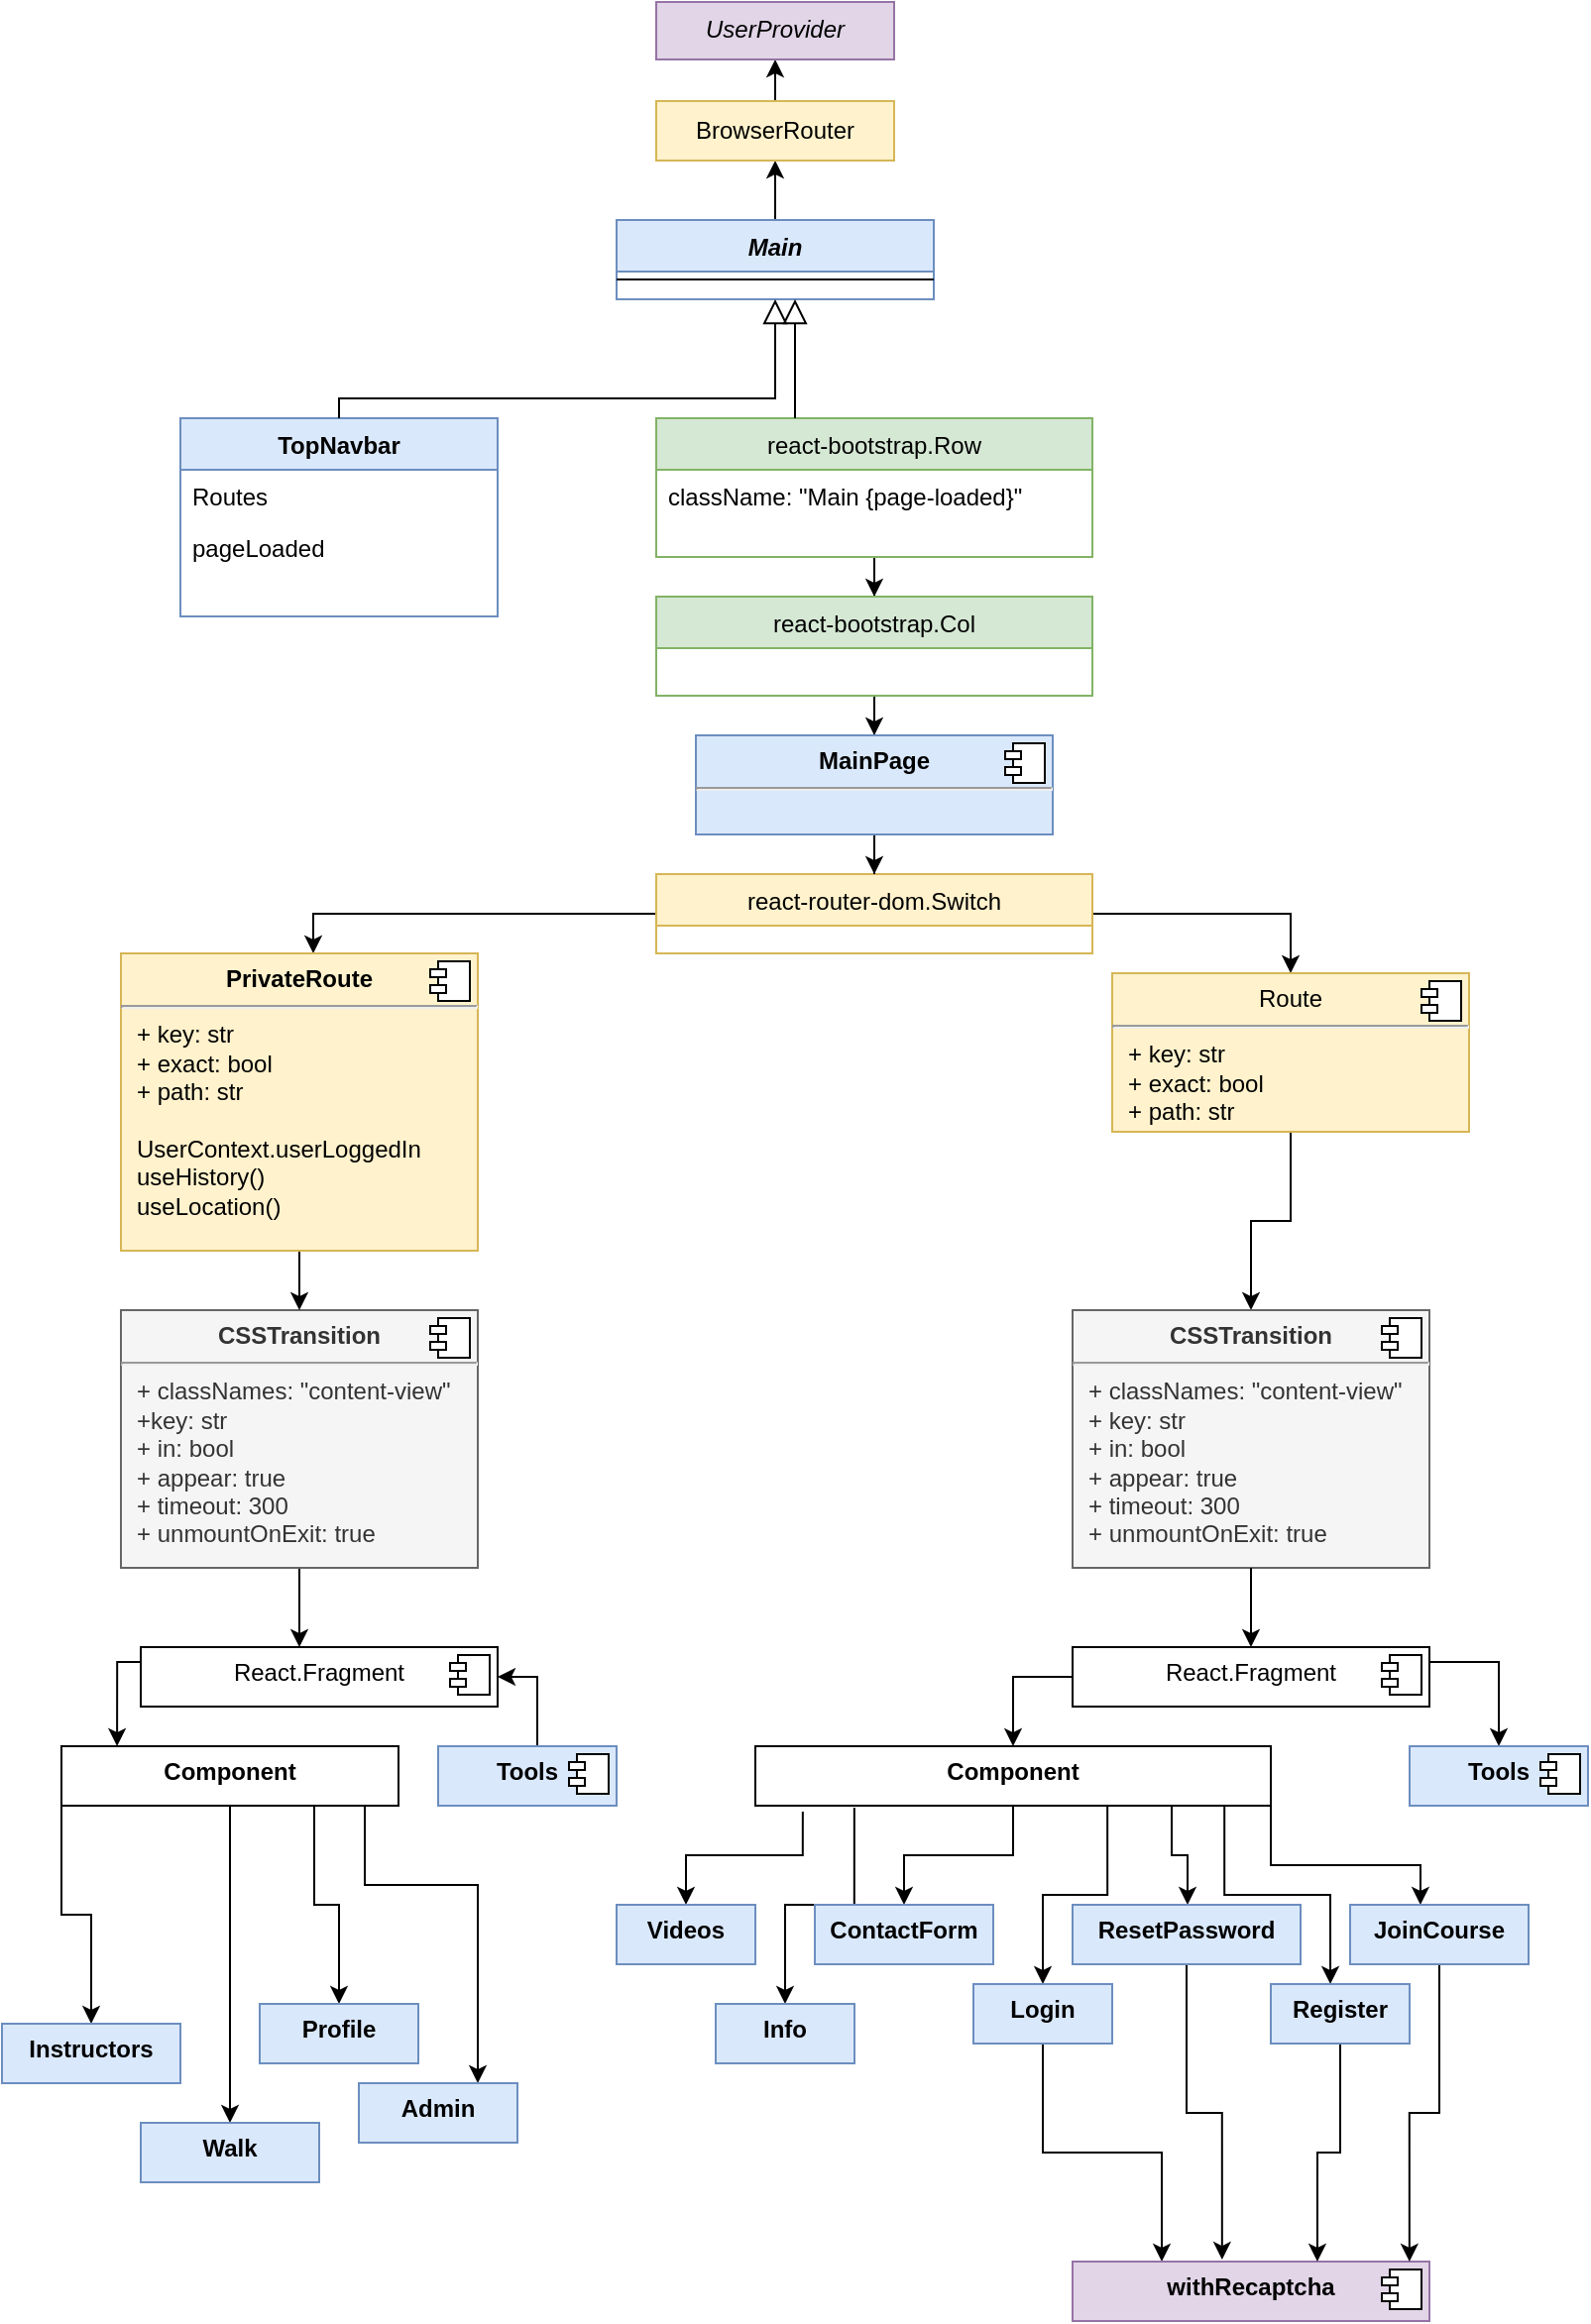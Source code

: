 <mxfile version="20.8.2" type="github">
  <diagram id="C5RBs43oDa-KdzZeNtuy" name="Page-1">
    <mxGraphModel dx="804" dy="2251" grid="1" gridSize="10" guides="1" tooltips="1" connect="1" arrows="1" fold="1" page="1" pageScale="1" pageWidth="827" pageHeight="1169" math="0" shadow="0">
      <root>
        <mxCell id="WIyWlLk6GJQsqaUBKTNV-0" />
        <mxCell id="WIyWlLk6GJQsqaUBKTNV-1" parent="WIyWlLk6GJQsqaUBKTNV-0" />
        <mxCell id="XtYwSuCY4QxXWu4i7L3s-2" style="edgeStyle=orthogonalEdgeStyle;rounded=0;orthogonalLoop=1;jettySize=auto;html=1;exitX=0.5;exitY=0;exitDx=0;exitDy=0;entryX=0.5;entryY=1;entryDx=0;entryDy=0;" edge="1" parent="WIyWlLk6GJQsqaUBKTNV-1" source="zkfFHV4jXpPFQw0GAbJ--0" target="XtYwSuCY4QxXWu4i7L3s-5">
          <mxGeometry relative="1" as="geometry">
            <mxPoint x="400" y="58" as="targetPoint" />
          </mxGeometry>
        </mxCell>
        <mxCell id="zkfFHV4jXpPFQw0GAbJ--0" value="Main" style="swimlane;fontStyle=3;align=center;verticalAlign=top;childLayout=stackLayout;horizontal=1;startSize=26;horizontalStack=0;resizeParent=1;resizeLast=0;collapsible=1;marginBottom=0;rounded=0;shadow=0;strokeWidth=1;fillColor=#dae8fc;strokeColor=#6c8ebf;" parent="WIyWlLk6GJQsqaUBKTNV-1" vertex="1">
          <mxGeometry x="320" y="-60" width="160" height="40" as="geometry">
            <mxRectangle x="230" y="140" width="160" height="26" as="alternateBounds" />
          </mxGeometry>
        </mxCell>
        <mxCell id="zkfFHV4jXpPFQw0GAbJ--4" value="" style="line;html=1;strokeWidth=1;align=left;verticalAlign=middle;spacingTop=-1;spacingLeft=3;spacingRight=3;rotatable=0;labelPosition=right;points=[];portConstraint=eastwest;" parent="zkfFHV4jXpPFQw0GAbJ--0" vertex="1">
          <mxGeometry y="26" width="160" height="8" as="geometry" />
        </mxCell>
        <mxCell id="zkfFHV4jXpPFQw0GAbJ--6" value="TopNavbar&#xa;" style="swimlane;fontStyle=1;align=center;verticalAlign=top;childLayout=stackLayout;horizontal=1;startSize=26;horizontalStack=0;resizeParent=1;resizeLast=0;collapsible=1;marginBottom=0;rounded=0;shadow=0;strokeWidth=1;fillColor=#dae8fc;strokeColor=#6c8ebf;" parent="WIyWlLk6GJQsqaUBKTNV-1" vertex="1">
          <mxGeometry x="100" y="40" width="160" height="100" as="geometry">
            <mxRectangle x="130" y="380" width="160" height="26" as="alternateBounds" />
          </mxGeometry>
        </mxCell>
        <mxCell id="zkfFHV4jXpPFQw0GAbJ--7" value="Routes" style="text;align=left;verticalAlign=top;spacingLeft=4;spacingRight=4;overflow=hidden;rotatable=0;points=[[0,0.5],[1,0.5]];portConstraint=eastwest;" parent="zkfFHV4jXpPFQw0GAbJ--6" vertex="1">
          <mxGeometry y="26" width="160" height="26" as="geometry" />
        </mxCell>
        <mxCell id="zkfFHV4jXpPFQw0GAbJ--8" value="pageLoaded" style="text;align=left;verticalAlign=top;spacingLeft=4;spacingRight=4;overflow=hidden;rotatable=0;points=[[0,0.5],[1,0.5]];portConstraint=eastwest;rounded=0;shadow=0;html=0;" parent="zkfFHV4jXpPFQw0GAbJ--6" vertex="1">
          <mxGeometry y="52" width="160" height="26" as="geometry" />
        </mxCell>
        <mxCell id="zkfFHV4jXpPFQw0GAbJ--12" value="" style="endArrow=block;endSize=10;endFill=0;shadow=0;strokeWidth=1;rounded=0;edgeStyle=elbowEdgeStyle;elbow=vertical;" parent="WIyWlLk6GJQsqaUBKTNV-1" source="zkfFHV4jXpPFQw0GAbJ--6" target="zkfFHV4jXpPFQw0GAbJ--0" edge="1">
          <mxGeometry width="160" relative="1" as="geometry">
            <mxPoint x="200" y="203" as="sourcePoint" />
            <mxPoint x="200" y="203" as="targetPoint" />
            <Array as="points">
              <mxPoint x="300" y="30" />
            </Array>
          </mxGeometry>
        </mxCell>
        <mxCell id="XtYwSuCY4QxXWu4i7L3s-14" value="" style="edgeStyle=orthogonalEdgeStyle;rounded=0;orthogonalLoop=1;jettySize=auto;html=1;" edge="1" parent="WIyWlLk6GJQsqaUBKTNV-1" source="zkfFHV4jXpPFQw0GAbJ--13" target="XtYwSuCY4QxXWu4i7L3s-11">
          <mxGeometry relative="1" as="geometry" />
        </mxCell>
        <mxCell id="zkfFHV4jXpPFQw0GAbJ--13" value="react-bootstrap.Row" style="swimlane;fontStyle=0;align=center;verticalAlign=top;childLayout=stackLayout;horizontal=1;startSize=26;horizontalStack=0;resizeParent=1;resizeLast=0;collapsible=1;marginBottom=0;rounded=0;shadow=0;strokeWidth=1;fillColor=#d5e8d4;strokeColor=#82b366;" parent="WIyWlLk6GJQsqaUBKTNV-1" vertex="1">
          <mxGeometry x="340" y="40" width="220" height="70" as="geometry">
            <mxRectangle x="340" y="380" width="170" height="26" as="alternateBounds" />
          </mxGeometry>
        </mxCell>
        <mxCell id="zkfFHV4jXpPFQw0GAbJ--14" value="className: &quot;Main {page-loaded}&quot;" style="text;align=left;verticalAlign=top;spacingLeft=4;spacingRight=4;overflow=hidden;rotatable=0;points=[[0,0.5],[1,0.5]];portConstraint=eastwest;" parent="zkfFHV4jXpPFQw0GAbJ--13" vertex="1">
          <mxGeometry y="26" width="220" height="26" as="geometry" />
        </mxCell>
        <mxCell id="zkfFHV4jXpPFQw0GAbJ--16" value="" style="endArrow=block;endSize=10;endFill=0;shadow=0;strokeWidth=1;rounded=0;edgeStyle=elbowEdgeStyle;elbow=vertical;" parent="WIyWlLk6GJQsqaUBKTNV-1" source="zkfFHV4jXpPFQw0GAbJ--13" target="zkfFHV4jXpPFQw0GAbJ--0" edge="1">
          <mxGeometry width="160" relative="1" as="geometry">
            <mxPoint x="210" y="373" as="sourcePoint" />
            <mxPoint x="310" y="271" as="targetPoint" />
            <Array as="points">
              <mxPoint x="410" y="30" />
            </Array>
          </mxGeometry>
        </mxCell>
        <mxCell id="XtYwSuCY4QxXWu4i7L3s-4" value="" style="edgeStyle=orthogonalEdgeStyle;rounded=0;orthogonalLoop=1;jettySize=auto;html=1;exitX=0.5;exitY=0;exitDx=0;exitDy=0;" edge="1" parent="WIyWlLk6GJQsqaUBKTNV-1" source="XtYwSuCY4QxXWu4i7L3s-5" target="XtYwSuCY4QxXWu4i7L3s-3">
          <mxGeometry relative="1" as="geometry">
            <mxPoint x="400" y="-80" as="sourcePoint" />
          </mxGeometry>
        </mxCell>
        <mxCell id="XtYwSuCY4QxXWu4i7L3s-3" value="UserProvider" style="whiteSpace=wrap;html=1;verticalAlign=top;fontStyle=2;startSize=26;rounded=0;shadow=0;strokeWidth=1;fillColor=#e1d5e7;strokeColor=#9673a6;" vertex="1" parent="WIyWlLk6GJQsqaUBKTNV-1">
          <mxGeometry x="340" y="-170" width="120" height="29" as="geometry" />
        </mxCell>
        <mxCell id="XtYwSuCY4QxXWu4i7L3s-5" value="BrowserRouter" style="rounded=0;whiteSpace=wrap;html=1;fillColor=#fff2cc;strokeColor=#d6b656;" vertex="1" parent="WIyWlLk6GJQsqaUBKTNV-1">
          <mxGeometry x="340" y="-120" width="120" height="30" as="geometry" />
        </mxCell>
        <mxCell id="XtYwSuCY4QxXWu4i7L3s-30" value="" style="edgeStyle=orthogonalEdgeStyle;rounded=0;orthogonalLoop=1;jettySize=auto;html=1;entryX=0.5;entryY=0;entryDx=0;entryDy=0;" edge="1" parent="WIyWlLk6GJQsqaUBKTNV-1" source="XtYwSuCY4QxXWu4i7L3s-11" target="XtYwSuCY4QxXWu4i7L3s-28">
          <mxGeometry relative="1" as="geometry">
            <mxPoint x="470" y="200" as="targetPoint" />
          </mxGeometry>
        </mxCell>
        <mxCell id="XtYwSuCY4QxXWu4i7L3s-11" value="react-bootstrap.Col&#xa;" style="swimlane;fontStyle=0;align=center;verticalAlign=top;childLayout=stackLayout;horizontal=1;startSize=26;horizontalStack=0;resizeParent=1;resizeLast=0;collapsible=1;marginBottom=0;rounded=0;shadow=0;strokeWidth=1;fillColor=#d5e8d4;strokeColor=#82b366;" vertex="1" parent="WIyWlLk6GJQsqaUBKTNV-1">
          <mxGeometry x="340" y="130" width="220" height="50" as="geometry">
            <mxRectangle x="340" y="380" width="170" height="26" as="alternateBounds" />
          </mxGeometry>
        </mxCell>
        <mxCell id="XtYwSuCY4QxXWu4i7L3s-20" value="" style="edgeStyle=orthogonalEdgeStyle;rounded=0;orthogonalLoop=1;jettySize=auto;html=1;entryX=0.539;entryY=0;entryDx=0;entryDy=0;entryPerimeter=0;" edge="1" parent="WIyWlLk6GJQsqaUBKTNV-1" source="XtYwSuCY4QxXWu4i7L3s-15" target="XtYwSuCY4QxXWu4i7L3s-26">
          <mxGeometry relative="1" as="geometry">
            <mxPoint x="340" y="330" as="targetPoint" />
          </mxGeometry>
        </mxCell>
        <mxCell id="XtYwSuCY4QxXWu4i7L3s-43" value="" style="edgeStyle=orthogonalEdgeStyle;rounded=0;orthogonalLoop=1;jettySize=auto;html=1;" edge="1" parent="WIyWlLk6GJQsqaUBKTNV-1" source="XtYwSuCY4QxXWu4i7L3s-15" target="XtYwSuCY4QxXWu4i7L3s-41">
          <mxGeometry relative="1" as="geometry" />
        </mxCell>
        <mxCell id="XtYwSuCY4QxXWu4i7L3s-15" value="react-router-dom.Switch&#xa;" style="swimlane;fontStyle=0;align=center;verticalAlign=top;childLayout=stackLayout;horizontal=1;startSize=26;horizontalStack=0;resizeParent=1;resizeLast=0;collapsible=1;marginBottom=0;rounded=0;shadow=0;strokeWidth=1;fillColor=#fff2cc;strokeColor=#d6b656;" vertex="1" parent="WIyWlLk6GJQsqaUBKTNV-1">
          <mxGeometry x="340" y="270" width="220" height="40" as="geometry">
            <mxRectangle x="340" y="380" width="170" height="26" as="alternateBounds" />
          </mxGeometry>
        </mxCell>
        <mxCell id="XtYwSuCY4QxXWu4i7L3s-36" value="" style="edgeStyle=orthogonalEdgeStyle;rounded=0;orthogonalLoop=1;jettySize=auto;html=1;exitX=0;exitY=0.25;exitDx=0;exitDy=0;entryX=0.165;entryY=0;entryDx=0;entryDy=0;entryPerimeter=0;" edge="1" parent="WIyWlLk6GJQsqaUBKTNV-1" source="XtYwSuCY4QxXWu4i7L3s-45" target="XtYwSuCY4QxXWu4i7L3s-34">
          <mxGeometry relative="1" as="geometry">
            <mxPoint x="440" y="720" as="sourcePoint" />
            <Array as="points">
              <mxPoint x="68" y="668" />
            </Array>
          </mxGeometry>
        </mxCell>
        <mxCell id="XtYwSuCY4QxXWu4i7L3s-47" value="" style="edgeStyle=orthogonalEdgeStyle;rounded=0;orthogonalLoop=1;jettySize=auto;html=1;" edge="1" parent="WIyWlLk6GJQsqaUBKTNV-1" source="XtYwSuCY4QxXWu4i7L3s-24" target="XtYwSuCY4QxXWu4i7L3s-45">
          <mxGeometry relative="1" as="geometry">
            <Array as="points">
              <mxPoint x="170" y="490" />
            </Array>
          </mxGeometry>
        </mxCell>
        <mxCell id="XtYwSuCY4QxXWu4i7L3s-24" value="&lt;p style=&quot;margin:0px;margin-top:6px;text-align:center;&quot;&gt;&lt;b&gt;CSSTransition&lt;/b&gt;&lt;/p&gt;&lt;hr&gt;&lt;p style=&quot;margin:0px;margin-left:8px;&quot;&gt;+ classNames: &quot;content-view&quot;&lt;br&gt;+key: str&lt;/p&gt;&lt;p style=&quot;margin:0px;margin-left:8px;&quot;&gt;+ in: bool&lt;/p&gt;&lt;p style=&quot;margin:0px;margin-left:8px;&quot;&gt;+ appear: true&lt;/p&gt;&lt;p style=&quot;margin:0px;margin-left:8px;&quot;&gt;+ timeout: 300&lt;/p&gt;&lt;p style=&quot;margin:0px;margin-left:8px;&quot;&gt;+ unmountOnExit: true&lt;/p&gt;&lt;p style=&quot;margin:0px;margin-left:8px;&quot;&gt;&lt;br&gt;&lt;/p&gt;" style="align=left;overflow=fill;html=1;dropTarget=0;fillColor=#f5f5f5;fontColor=#333333;strokeColor=#666666;" vertex="1" parent="WIyWlLk6GJQsqaUBKTNV-1">
          <mxGeometry x="70" y="490" width="180" height="130" as="geometry" />
        </mxCell>
        <mxCell id="XtYwSuCY4QxXWu4i7L3s-25" value="" style="shape=component;jettyWidth=8;jettyHeight=4;" vertex="1" parent="XtYwSuCY4QxXWu4i7L3s-24">
          <mxGeometry x="1" width="20" height="20" relative="1" as="geometry">
            <mxPoint x="-24" y="4" as="offset" />
          </mxGeometry>
        </mxCell>
        <mxCell id="XtYwSuCY4QxXWu4i7L3s-76" value="" style="edgeStyle=orthogonalEdgeStyle;rounded=0;orthogonalLoop=1;jettySize=auto;html=1;" edge="1" parent="WIyWlLk6GJQsqaUBKTNV-1" source="XtYwSuCY4QxXWu4i7L3s-26" target="XtYwSuCY4QxXWu4i7L3s-24">
          <mxGeometry relative="1" as="geometry" />
        </mxCell>
        <mxCell id="XtYwSuCY4QxXWu4i7L3s-26" value="&lt;p style=&quot;margin:0px;margin-top:6px;text-align:center;&quot;&gt;&lt;b&gt;PrivateRoute&lt;/b&gt;&lt;/p&gt;&lt;hr&gt;&lt;p style=&quot;margin:0px;margin-left:8px;&quot;&gt;+ key: str&lt;br&gt;+ exact: bool&lt;/p&gt;&lt;p style=&quot;margin:0px;margin-left:8px;&quot;&gt;+ path: str&lt;/p&gt;&lt;p style=&quot;margin:0px;margin-left:8px;&quot;&gt;&lt;br&gt;&lt;/p&gt;&lt;p style=&quot;margin:0px;margin-left:8px;&quot;&gt;UserContext.userLoggedIn&lt;/p&gt;&lt;p style=&quot;margin:0px;margin-left:8px;&quot;&gt;useHistory()&lt;/p&gt;&lt;p style=&quot;margin:0px;margin-left:8px;&quot;&gt;useLocation()&lt;/p&gt;" style="align=left;overflow=fill;html=1;dropTarget=0;fillColor=#fff2cc;strokeColor=#d6b656;" vertex="1" parent="WIyWlLk6GJQsqaUBKTNV-1">
          <mxGeometry x="70" y="310" width="180" height="150" as="geometry" />
        </mxCell>
        <mxCell id="XtYwSuCY4QxXWu4i7L3s-27" value="" style="shape=component;jettyWidth=8;jettyHeight=4;" vertex="1" parent="XtYwSuCY4QxXWu4i7L3s-26">
          <mxGeometry x="1" width="20" height="20" relative="1" as="geometry">
            <mxPoint x="-24" y="4" as="offset" />
          </mxGeometry>
        </mxCell>
        <mxCell id="XtYwSuCY4QxXWu4i7L3s-31" value="" style="edgeStyle=orthogonalEdgeStyle;rounded=0;orthogonalLoop=1;jettySize=auto;html=1;entryX=0.5;entryY=0;entryDx=0;entryDy=0;" edge="1" parent="WIyWlLk6GJQsqaUBKTNV-1" source="XtYwSuCY4QxXWu4i7L3s-28" target="XtYwSuCY4QxXWu4i7L3s-15">
          <mxGeometry relative="1" as="geometry">
            <mxPoint x="450" y="330" as="targetPoint" />
          </mxGeometry>
        </mxCell>
        <mxCell id="XtYwSuCY4QxXWu4i7L3s-28" value="&lt;p style=&quot;margin:0px;margin-top:6px;text-align:center;&quot;&gt;&lt;b&gt;MainPage&lt;/b&gt;&lt;/p&gt;&lt;hr&gt;&lt;p style=&quot;margin:0px;margin-left:8px;&quot;&gt;&lt;br&gt;&lt;/p&gt;" style="align=left;overflow=fill;html=1;dropTarget=0;fillColor=#dae8fc;strokeColor=#6c8ebf;" vertex="1" parent="WIyWlLk6GJQsqaUBKTNV-1">
          <mxGeometry x="360" y="200" width="180" height="50" as="geometry" />
        </mxCell>
        <mxCell id="XtYwSuCY4QxXWu4i7L3s-29" value="" style="shape=component;jettyWidth=8;jettyHeight=4;" vertex="1" parent="XtYwSuCY4QxXWu4i7L3s-28">
          <mxGeometry x="1" width="20" height="20" relative="1" as="geometry">
            <mxPoint x="-24" y="4" as="offset" />
          </mxGeometry>
        </mxCell>
        <mxCell id="XtYwSuCY4QxXWu4i7L3s-50" value="" style="edgeStyle=orthogonalEdgeStyle;rounded=0;orthogonalLoop=1;jettySize=auto;html=1;exitX=0.5;exitY=1;exitDx=0;exitDy=0;entryX=0.25;entryY=0;entryDx=0;entryDy=0;" edge="1" parent="WIyWlLk6GJQsqaUBKTNV-1" source="XtYwSuCY4QxXWu4i7L3s-51" target="XtYwSuCY4QxXWu4i7L3s-48">
          <mxGeometry relative="1" as="geometry">
            <mxPoint x="230" y="760" as="sourcePoint" />
          </mxGeometry>
        </mxCell>
        <mxCell id="XtYwSuCY4QxXWu4i7L3s-34" value="&lt;p style=&quot;margin:0px;margin-top:6px;text-align:center;&quot;&gt;&lt;b&gt;Component&lt;/b&gt;&lt;/p&gt;&lt;p style=&quot;margin:0px;margin-left:8px;&quot;&gt;&lt;br&gt;&lt;/p&gt;" style="align=left;overflow=fill;html=1;dropTarget=0;" vertex="1" parent="WIyWlLk6GJQsqaUBKTNV-1">
          <mxGeometry x="40" y="710" width="170" height="30" as="geometry" />
        </mxCell>
        <mxCell id="XtYwSuCY4QxXWu4i7L3s-94" value="" style="edgeStyle=orthogonalEdgeStyle;rounded=0;orthogonalLoop=1;jettySize=auto;html=1;entryX=1;entryY=0.5;entryDx=0;entryDy=0;" edge="1" parent="WIyWlLk6GJQsqaUBKTNV-1" source="XtYwSuCY4QxXWu4i7L3s-38" target="XtYwSuCY4QxXWu4i7L3s-45">
          <mxGeometry relative="1" as="geometry">
            <Array as="points">
              <mxPoint x="280" y="675" />
            </Array>
          </mxGeometry>
        </mxCell>
        <mxCell id="XtYwSuCY4QxXWu4i7L3s-38" value="&lt;p style=&quot;margin:0px;margin-top:6px;text-align:center;&quot;&gt;&lt;b&gt;Tools&lt;/b&gt;&lt;/p&gt;&lt;p style=&quot;margin:0px;margin-left:8px;&quot;&gt;&lt;br&gt;&lt;/p&gt;" style="align=left;overflow=fill;html=1;dropTarget=0;strokeColor=#6c8ebf;fillColor=#dae8fc;" vertex="1" parent="WIyWlLk6GJQsqaUBKTNV-1">
          <mxGeometry x="230" y="710" width="90" height="30" as="geometry" />
        </mxCell>
        <mxCell id="XtYwSuCY4QxXWu4i7L3s-39" value="" style="shape=component;jettyWidth=8;jettyHeight=4;" vertex="1" parent="XtYwSuCY4QxXWu4i7L3s-38">
          <mxGeometry x="1" width="20" height="20" relative="1" as="geometry">
            <mxPoint x="-24" y="4" as="offset" />
          </mxGeometry>
        </mxCell>
        <mxCell id="XtYwSuCY4QxXWu4i7L3s-77" value="" style="edgeStyle=orthogonalEdgeStyle;rounded=0;orthogonalLoop=1;jettySize=auto;html=1;" edge="1" parent="WIyWlLk6GJQsqaUBKTNV-1" source="XtYwSuCY4QxXWu4i7L3s-41" target="XtYwSuCY4QxXWu4i7L3s-74">
          <mxGeometry relative="1" as="geometry" />
        </mxCell>
        <mxCell id="XtYwSuCY4QxXWu4i7L3s-41" value="&lt;p style=&quot;margin:0px;margin-top:6px;text-align:center;&quot;&gt;Route&lt;/p&gt;&lt;hr&gt;&lt;p style=&quot;margin:0px;margin-left:8px;&quot;&gt;+ key: str&lt;br&gt;+ exact: bool&lt;/p&gt;&lt;p style=&quot;margin:0px;margin-left:8px;&quot;&gt;+ path: str&lt;/p&gt;" style="align=left;overflow=fill;html=1;dropTarget=0;fillColor=#fff2cc;strokeColor=#d6b656;" vertex="1" parent="WIyWlLk6GJQsqaUBKTNV-1">
          <mxGeometry x="570" y="320" width="180" height="80" as="geometry" />
        </mxCell>
        <mxCell id="XtYwSuCY4QxXWu4i7L3s-42" value="" style="shape=component;jettyWidth=8;jettyHeight=4;" vertex="1" parent="XtYwSuCY4QxXWu4i7L3s-41">
          <mxGeometry x="1" width="20" height="20" relative="1" as="geometry">
            <mxPoint x="-24" y="4" as="offset" />
          </mxGeometry>
        </mxCell>
        <mxCell id="XtYwSuCY4QxXWu4i7L3s-45" value="&lt;p style=&quot;margin:0px;margin-top:6px;text-align:center;&quot;&gt;React.Fragment&lt;/p&gt;&lt;p style=&quot;margin:0px;margin-left:8px;&quot;&gt;&lt;br&gt;&lt;/p&gt;" style="align=left;overflow=fill;html=1;dropTarget=0;" vertex="1" parent="WIyWlLk6GJQsqaUBKTNV-1">
          <mxGeometry x="80" y="660" width="180" height="30" as="geometry" />
        </mxCell>
        <mxCell id="XtYwSuCY4QxXWu4i7L3s-46" value="" style="shape=component;jettyWidth=8;jettyHeight=4;" vertex="1" parent="XtYwSuCY4QxXWu4i7L3s-45">
          <mxGeometry x="1" width="20" height="20" relative="1" as="geometry">
            <mxPoint x="-24" y="4" as="offset" />
          </mxGeometry>
        </mxCell>
        <mxCell id="XtYwSuCY4QxXWu4i7L3s-48" value="&lt;p style=&quot;margin:0px;margin-top:6px;text-align:center;&quot;&gt;&lt;b&gt;withRecaptcha&lt;/b&gt;&lt;/p&gt;" style="align=left;overflow=fill;html=1;dropTarget=0;fillColor=#e1d5e7;strokeColor=#9673a6;" vertex="1" parent="WIyWlLk6GJQsqaUBKTNV-1">
          <mxGeometry x="550" y="970" width="180" height="30" as="geometry" />
        </mxCell>
        <mxCell id="XtYwSuCY4QxXWu4i7L3s-49" value="" style="shape=component;jettyWidth=8;jettyHeight=4;" vertex="1" parent="XtYwSuCY4QxXWu4i7L3s-48">
          <mxGeometry x="1" width="20" height="20" relative="1" as="geometry">
            <mxPoint x="-24" y="4" as="offset" />
          </mxGeometry>
        </mxCell>
        <mxCell id="XtYwSuCY4QxXWu4i7L3s-73" value="" style="edgeStyle=orthogonalEdgeStyle;rounded=0;orthogonalLoop=1;jettySize=auto;html=1;exitX=0.683;exitY=1;exitDx=0;exitDy=0;exitPerimeter=0;" edge="1" parent="WIyWlLk6GJQsqaUBKTNV-1" source="XtYwSuCY4QxXWu4i7L3s-80" target="XtYwSuCY4QxXWu4i7L3s-51">
          <mxGeometry relative="1" as="geometry" />
        </mxCell>
        <mxCell id="XtYwSuCY4QxXWu4i7L3s-51" value="&lt;p style=&quot;margin:0px;margin-top:6px;text-align:center;&quot;&gt;&lt;b&gt;Login&lt;/b&gt;&lt;/p&gt;" style="align=left;overflow=fill;html=1;dropTarget=0;fillColor=#dae8fc;strokeColor=#6c8ebf;" vertex="1" parent="WIyWlLk6GJQsqaUBKTNV-1">
          <mxGeometry x="500" y="830" width="70" height="30" as="geometry" />
        </mxCell>
        <mxCell id="XtYwSuCY4QxXWu4i7L3s-71" value="" style="edgeStyle=orthogonalEdgeStyle;rounded=0;orthogonalLoop=1;jettySize=auto;html=1;entryX=0.5;entryY=0;entryDx=0;entryDy=0;exitX=0.75;exitY=1;exitDx=0;exitDy=0;" edge="1" parent="WIyWlLk6GJQsqaUBKTNV-1" source="XtYwSuCY4QxXWu4i7L3s-34" target="XtYwSuCY4QxXWu4i7L3s-59">
          <mxGeometry relative="1" as="geometry" />
        </mxCell>
        <mxCell id="XtYwSuCY4QxXWu4i7L3s-59" value="&lt;p style=&quot;margin:0px;margin-top:6px;text-align:center;&quot;&gt;&lt;b&gt;Profile&lt;/b&gt;&lt;/p&gt;" style="align=left;overflow=fill;html=1;dropTarget=0;fillColor=#dae8fc;strokeColor=#6c8ebf;" vertex="1" parent="WIyWlLk6GJQsqaUBKTNV-1">
          <mxGeometry x="140" y="840" width="80" height="30" as="geometry" />
        </mxCell>
        <mxCell id="XtYwSuCY4QxXWu4i7L3s-72" value="" style="edgeStyle=orthogonalEdgeStyle;rounded=0;orthogonalLoop=1;jettySize=auto;html=1;exitX=0.5;exitY=1;exitDx=0;exitDy=0;" edge="1" parent="WIyWlLk6GJQsqaUBKTNV-1" source="XtYwSuCY4QxXWu4i7L3s-34" target="XtYwSuCY4QxXWu4i7L3s-61">
          <mxGeometry relative="1" as="geometry">
            <mxPoint x="115" y="800" as="sourcePoint" />
          </mxGeometry>
        </mxCell>
        <mxCell id="XtYwSuCY4QxXWu4i7L3s-61" value="&lt;p style=&quot;margin:0px;margin-top:6px;text-align:center;&quot;&gt;&lt;b&gt;Walk&lt;/b&gt;&lt;/p&gt;" style="align=left;overflow=fill;html=1;dropTarget=0;fillColor=#dae8fc;strokeColor=#6c8ebf;" vertex="1" parent="WIyWlLk6GJQsqaUBKTNV-1">
          <mxGeometry x="80" y="900" width="90" height="30" as="geometry" />
        </mxCell>
        <mxCell id="XtYwSuCY4QxXWu4i7L3s-67" value="" style="edgeStyle=orthogonalEdgeStyle;rounded=0;orthogonalLoop=1;jettySize=auto;html=1;entryX=0.75;entryY=0;entryDx=0;entryDy=0;" edge="1" parent="WIyWlLk6GJQsqaUBKTNV-1" source="XtYwSuCY4QxXWu4i7L3s-34" target="XtYwSuCY4QxXWu4i7L3s-63">
          <mxGeometry relative="1" as="geometry">
            <mxPoint x="200" y="760" as="sourcePoint" />
            <Array as="points">
              <mxPoint x="193" y="780" />
              <mxPoint x="250" y="780" />
            </Array>
          </mxGeometry>
        </mxCell>
        <mxCell id="XtYwSuCY4QxXWu4i7L3s-63" value="&lt;p style=&quot;margin:0px;margin-top:6px;text-align:center;&quot;&gt;&lt;b&gt;Admin&lt;/b&gt;&lt;/p&gt;" style="align=left;overflow=fill;html=1;dropTarget=0;fillColor=#dae8fc;strokeColor=#6c8ebf;" vertex="1" parent="WIyWlLk6GJQsqaUBKTNV-1">
          <mxGeometry x="190" y="880" width="80" height="30" as="geometry" />
        </mxCell>
        <mxCell id="XtYwSuCY4QxXWu4i7L3s-74" value="&lt;p style=&quot;margin:0px;margin-top:6px;text-align:center;&quot;&gt;&lt;b&gt;CSSTransition&lt;/b&gt;&lt;/p&gt;&lt;hr&gt;&lt;p style=&quot;margin:0px;margin-left:8px;&quot;&gt;+ classNames: &quot;content-view&quot;&lt;br&gt;+ key: str&lt;/p&gt;&lt;p style=&quot;margin:0px;margin-left:8px;&quot;&gt;+ in: bool&lt;/p&gt;&lt;p style=&quot;margin:0px;margin-left:8px;&quot;&gt;+ appear: true&lt;/p&gt;&lt;p style=&quot;margin:0px;margin-left:8px;&quot;&gt;+ timeout: 300&lt;/p&gt;&lt;p style=&quot;margin:0px;margin-left:8px;&quot;&gt;+ unmountOnExit: true&lt;/p&gt;&lt;p style=&quot;margin:0px;margin-left:8px;&quot;&gt;&lt;br&gt;&lt;/p&gt;" style="align=left;overflow=fill;html=1;dropTarget=0;fillColor=#f5f5f5;fontColor=#333333;strokeColor=#666666;" vertex="1" parent="WIyWlLk6GJQsqaUBKTNV-1">
          <mxGeometry x="550" y="490" width="180" height="130" as="geometry" />
        </mxCell>
        <mxCell id="XtYwSuCY4QxXWu4i7L3s-75" value="" style="shape=component;jettyWidth=8;jettyHeight=4;" vertex="1" parent="XtYwSuCY4QxXWu4i7L3s-74">
          <mxGeometry x="1" width="20" height="20" relative="1" as="geometry">
            <mxPoint x="-24" y="4" as="offset" />
          </mxGeometry>
        </mxCell>
        <mxCell id="XtYwSuCY4QxXWu4i7L3s-84" value="" style="edgeStyle=orthogonalEdgeStyle;rounded=0;orthogonalLoop=1;jettySize=auto;html=1;" edge="1" parent="WIyWlLk6GJQsqaUBKTNV-1" source="XtYwSuCY4QxXWu4i7L3s-74" target="XtYwSuCY4QxXWu4i7L3s-78">
          <mxGeometry relative="1" as="geometry" />
        </mxCell>
        <mxCell id="XtYwSuCY4QxXWu4i7L3s-78" value="&lt;p style=&quot;margin:0px;margin-top:6px;text-align:center;&quot;&gt;React.Fragment&lt;/p&gt;&lt;p style=&quot;margin:0px;margin-left:8px;&quot;&gt;&lt;br&gt;&lt;/p&gt;" style="align=left;overflow=fill;html=1;dropTarget=0;" vertex="1" parent="WIyWlLk6GJQsqaUBKTNV-1">
          <mxGeometry x="550" y="660" width="180" height="30" as="geometry" />
        </mxCell>
        <mxCell id="XtYwSuCY4QxXWu4i7L3s-79" value="" style="shape=component;jettyWidth=8;jettyHeight=4;" vertex="1" parent="XtYwSuCY4QxXWu4i7L3s-78">
          <mxGeometry x="1" width="20" height="20" relative="1" as="geometry">
            <mxPoint x="-24" y="4" as="offset" />
          </mxGeometry>
        </mxCell>
        <mxCell id="XtYwSuCY4QxXWu4i7L3s-85" value="" style="edgeStyle=orthogonalEdgeStyle;rounded=0;orthogonalLoop=1;jettySize=auto;html=1;exitX=0;exitY=0.5;exitDx=0;exitDy=0;" edge="1" parent="WIyWlLk6GJQsqaUBKTNV-1" source="XtYwSuCY4QxXWu4i7L3s-78" target="XtYwSuCY4QxXWu4i7L3s-80">
          <mxGeometry relative="1" as="geometry" />
        </mxCell>
        <mxCell id="XtYwSuCY4QxXWu4i7L3s-80" value="&lt;p style=&quot;margin:0px;margin-top:6px;text-align:center;&quot;&gt;&lt;b&gt;Component&lt;/b&gt;&lt;/p&gt;" style="align=left;overflow=fill;html=1;dropTarget=0;" vertex="1" parent="WIyWlLk6GJQsqaUBKTNV-1">
          <mxGeometry x="390" y="710" width="260" height="30" as="geometry" />
        </mxCell>
        <mxCell id="XtYwSuCY4QxXWu4i7L3s-86" value="" style="edgeStyle=orthogonalEdgeStyle;rounded=0;orthogonalLoop=1;jettySize=auto;html=1;exitX=1;exitY=0.25;exitDx=0;exitDy=0;entryX=0.5;entryY=0;entryDx=0;entryDy=0;" edge="1" parent="WIyWlLk6GJQsqaUBKTNV-1" source="XtYwSuCY4QxXWu4i7L3s-78" target="XtYwSuCY4QxXWu4i7L3s-82">
          <mxGeometry relative="1" as="geometry">
            <mxPoint x="770" y="680" as="targetPoint" />
          </mxGeometry>
        </mxCell>
        <mxCell id="XtYwSuCY4QxXWu4i7L3s-82" value="&lt;p style=&quot;margin:0px;margin-top:6px;text-align:center;&quot;&gt;&lt;b&gt;Tools&lt;/b&gt;&lt;/p&gt;&lt;p style=&quot;margin:0px;margin-left:8px;&quot;&gt;&lt;br&gt;&lt;/p&gt;" style="align=left;overflow=fill;html=1;dropTarget=0;fillColor=#dae8fc;strokeColor=#6c8ebf;" vertex="1" parent="WIyWlLk6GJQsqaUBKTNV-1">
          <mxGeometry x="720" y="710" width="90" height="30" as="geometry" />
        </mxCell>
        <mxCell id="XtYwSuCY4QxXWu4i7L3s-83" value="" style="shape=component;jettyWidth=8;jettyHeight=4;" vertex="1" parent="XtYwSuCY4QxXWu4i7L3s-82">
          <mxGeometry x="1" width="20" height="20" relative="1" as="geometry">
            <mxPoint x="-24" y="4" as="offset" />
          </mxGeometry>
        </mxCell>
        <mxCell id="XtYwSuCY4QxXWu4i7L3s-100" value="" style="edgeStyle=orthogonalEdgeStyle;rounded=0;orthogonalLoop=1;jettySize=auto;html=1;exitX=0.092;exitY=1.1;exitDx=0;exitDy=0;exitPerimeter=0;" edge="1" parent="WIyWlLk6GJQsqaUBKTNV-1" source="XtYwSuCY4QxXWu4i7L3s-80" target="XtYwSuCY4QxXWu4i7L3s-88">
          <mxGeometry relative="1" as="geometry" />
        </mxCell>
        <mxCell id="XtYwSuCY4QxXWu4i7L3s-88" value="&lt;p style=&quot;margin:0px;margin-top:6px;text-align:center;&quot;&gt;&lt;b&gt;Videos&lt;/b&gt;&lt;/p&gt;&lt;p style=&quot;margin:0px;margin-left:8px;&quot;&gt;&lt;br&gt;&lt;/p&gt;" style="align=left;overflow=fill;html=1;dropTarget=0;fillColor=#dae8fc;strokeColor=#6c8ebf;" vertex="1" parent="WIyWlLk6GJQsqaUBKTNV-1">
          <mxGeometry x="320" y="790" width="70" height="30" as="geometry" />
        </mxCell>
        <mxCell id="XtYwSuCY4QxXWu4i7L3s-99" value="" style="edgeStyle=orthogonalEdgeStyle;rounded=0;orthogonalLoop=1;jettySize=auto;html=1;exitX=0.192;exitY=1.033;exitDx=0;exitDy=0;exitPerimeter=0;" edge="1" parent="WIyWlLk6GJQsqaUBKTNV-1" source="XtYwSuCY4QxXWu4i7L3s-80" target="XtYwSuCY4QxXWu4i7L3s-90">
          <mxGeometry relative="1" as="geometry" />
        </mxCell>
        <mxCell id="XtYwSuCY4QxXWu4i7L3s-90" value="&lt;p style=&quot;margin:0px;margin-top:6px;text-align:center;&quot;&gt;&lt;b&gt;Info&lt;/b&gt;&lt;/p&gt;" style="align=left;overflow=fill;html=1;dropTarget=0;fillColor=#dae8fc;strokeColor=#6c8ebf;" vertex="1" parent="WIyWlLk6GJQsqaUBKTNV-1">
          <mxGeometry x="370" y="840" width="70" height="30" as="geometry" />
        </mxCell>
        <mxCell id="XtYwSuCY4QxXWu4i7L3s-98" value="" style="edgeStyle=orthogonalEdgeStyle;rounded=0;orthogonalLoop=1;jettySize=auto;html=1;" edge="1" parent="WIyWlLk6GJQsqaUBKTNV-1" source="XtYwSuCY4QxXWu4i7L3s-80" target="XtYwSuCY4QxXWu4i7L3s-91">
          <mxGeometry relative="1" as="geometry" />
        </mxCell>
        <mxCell id="XtYwSuCY4QxXWu4i7L3s-91" value="&lt;p style=&quot;margin:0px;margin-top:6px;text-align:center;&quot;&gt;&lt;b&gt;ContactForm&lt;/b&gt;&lt;/p&gt;" style="align=left;overflow=fill;html=1;dropTarget=0;fillColor=#dae8fc;strokeColor=#6c8ebf;" vertex="1" parent="WIyWlLk6GJQsqaUBKTNV-1">
          <mxGeometry x="420" y="790" width="90" height="30" as="geometry" />
        </mxCell>
        <mxCell id="XtYwSuCY4QxXWu4i7L3s-93" value="" style="edgeStyle=orthogonalEdgeStyle;rounded=0;orthogonalLoop=1;jettySize=auto;html=1;exitX=0;exitY=1;exitDx=0;exitDy=0;" edge="1" parent="WIyWlLk6GJQsqaUBKTNV-1" source="XtYwSuCY4QxXWu4i7L3s-34" target="XtYwSuCY4QxXWu4i7L3s-92">
          <mxGeometry relative="1" as="geometry" />
        </mxCell>
        <mxCell id="XtYwSuCY4QxXWu4i7L3s-92" value="&lt;p style=&quot;margin:0px;margin-top:6px;text-align:center;&quot;&gt;&lt;b&gt;Instructors&lt;/b&gt;&lt;/p&gt;" style="align=left;overflow=fill;html=1;dropTarget=0;fillColor=#dae8fc;strokeColor=#6c8ebf;" vertex="1" parent="WIyWlLk6GJQsqaUBKTNV-1">
          <mxGeometry x="10" y="850" width="90" height="30" as="geometry" />
        </mxCell>
        <mxCell id="XtYwSuCY4QxXWu4i7L3s-104" value="" style="edgeStyle=orthogonalEdgeStyle;rounded=0;orthogonalLoop=1;jettySize=auto;html=1;" edge="1" parent="WIyWlLk6GJQsqaUBKTNV-1" source="XtYwSuCY4QxXWu4i7L3s-80" target="XtYwSuCY4QxXWu4i7L3s-95">
          <mxGeometry relative="1" as="geometry">
            <Array as="points">
              <mxPoint x="600" y="765" />
              <mxPoint x="608" y="765" />
            </Array>
          </mxGeometry>
        </mxCell>
        <mxCell id="XtYwSuCY4QxXWu4i7L3s-105" value="" style="edgeStyle=orthogonalEdgeStyle;rounded=0;orthogonalLoop=1;jettySize=auto;html=1;entryX=0.419;entryY=-0.033;entryDx=0;entryDy=0;entryPerimeter=0;" edge="1" parent="WIyWlLk6GJQsqaUBKTNV-1" source="XtYwSuCY4QxXWu4i7L3s-95" target="XtYwSuCY4QxXWu4i7L3s-48">
          <mxGeometry relative="1" as="geometry">
            <mxPoint x="607.5" y="900" as="targetPoint" />
          </mxGeometry>
        </mxCell>
        <mxCell id="XtYwSuCY4QxXWu4i7L3s-95" value="&lt;p style=&quot;margin:0px;margin-top:6px;text-align:center;&quot;&gt;&lt;b&gt;ResetPassword&lt;/b&gt;&lt;/p&gt;" style="align=left;overflow=fill;html=1;dropTarget=0;fillColor=#dae8fc;strokeColor=#6c8ebf;" vertex="1" parent="WIyWlLk6GJQsqaUBKTNV-1">
          <mxGeometry x="550" y="790" width="115" height="30" as="geometry" />
        </mxCell>
        <mxCell id="XtYwSuCY4QxXWu4i7L3s-102" value="" style="edgeStyle=orthogonalEdgeStyle;rounded=0;orthogonalLoop=1;jettySize=auto;html=1;entryX=0.429;entryY=0;entryDx=0;entryDy=0;exitX=0.91;exitY=1;exitDx=0;exitDy=0;exitPerimeter=0;entryPerimeter=0;" edge="1" parent="WIyWlLk6GJQsqaUBKTNV-1" source="XtYwSuCY4QxXWu4i7L3s-80" target="XtYwSuCY4QxXWu4i7L3s-96">
          <mxGeometry relative="1" as="geometry" />
        </mxCell>
        <mxCell id="XtYwSuCY4QxXWu4i7L3s-106" value="" style="edgeStyle=orthogonalEdgeStyle;rounded=0;orthogonalLoop=1;jettySize=auto;html=1;entryX=0.686;entryY=0;entryDx=0;entryDy=0;entryPerimeter=0;" edge="1" parent="WIyWlLk6GJQsqaUBKTNV-1" source="XtYwSuCY4QxXWu4i7L3s-96" target="XtYwSuCY4QxXWu4i7L3s-48">
          <mxGeometry relative="1" as="geometry" />
        </mxCell>
        <mxCell id="XtYwSuCY4QxXWu4i7L3s-96" value="&lt;p style=&quot;margin:0px;margin-top:6px;text-align:center;&quot;&gt;&lt;b&gt;Register&lt;/b&gt;&lt;/p&gt;" style="align=left;overflow=fill;html=1;dropTarget=0;fillColor=#dae8fc;strokeColor=#6c8ebf;" vertex="1" parent="WIyWlLk6GJQsqaUBKTNV-1">
          <mxGeometry x="650" y="830" width="70" height="30" as="geometry" />
        </mxCell>
        <mxCell id="XtYwSuCY4QxXWu4i7L3s-103" value="" style="edgeStyle=orthogonalEdgeStyle;rounded=0;orthogonalLoop=1;jettySize=auto;html=1;entryX=0.394;entryY=0;entryDx=0;entryDy=0;exitX=1;exitY=1;exitDx=0;exitDy=0;entryPerimeter=0;" edge="1" parent="WIyWlLk6GJQsqaUBKTNV-1" source="XtYwSuCY4QxXWu4i7L3s-80" target="XtYwSuCY4QxXWu4i7L3s-97">
          <mxGeometry relative="1" as="geometry">
            <Array as="points">
              <mxPoint x="650" y="770" />
              <mxPoint x="726" y="770" />
            </Array>
          </mxGeometry>
        </mxCell>
        <mxCell id="XtYwSuCY4QxXWu4i7L3s-107" value="" style="edgeStyle=orthogonalEdgeStyle;rounded=0;orthogonalLoop=1;jettySize=auto;html=1;entryX=0.944;entryY=0;entryDx=0;entryDy=0;entryPerimeter=0;" edge="1" parent="WIyWlLk6GJQsqaUBKTNV-1" source="XtYwSuCY4QxXWu4i7L3s-97" target="XtYwSuCY4QxXWu4i7L3s-48">
          <mxGeometry relative="1" as="geometry">
            <mxPoint x="735" y="900" as="targetPoint" />
          </mxGeometry>
        </mxCell>
        <mxCell id="XtYwSuCY4QxXWu4i7L3s-97" value="&lt;p style=&quot;margin:0px;margin-top:6px;text-align:center;&quot;&gt;&lt;b&gt;JoinCourse&lt;/b&gt;&lt;/p&gt;" style="align=left;overflow=fill;html=1;dropTarget=0;fillColor=#dae8fc;strokeColor=#6c8ebf;" vertex="1" parent="WIyWlLk6GJQsqaUBKTNV-1">
          <mxGeometry x="690" y="790" width="90" height="30" as="geometry" />
        </mxCell>
      </root>
    </mxGraphModel>
  </diagram>
</mxfile>
